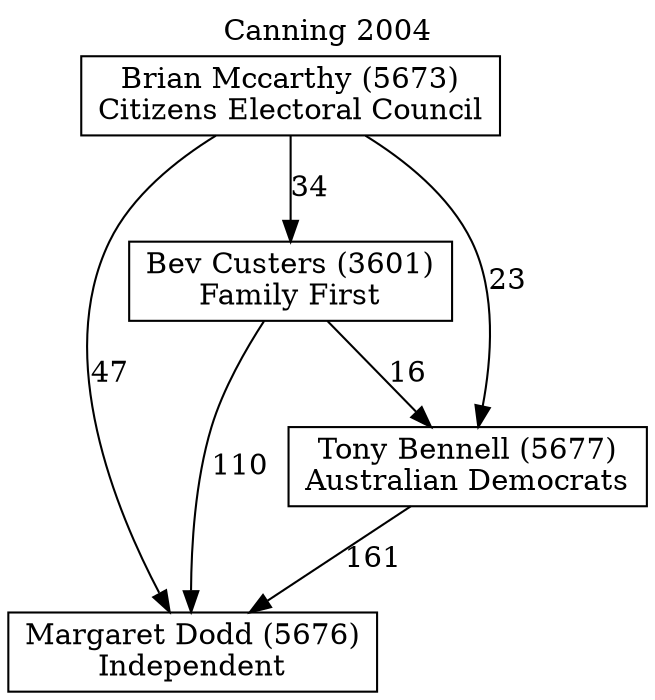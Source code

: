 // House preference flow
digraph "Margaret Dodd (5676)_Canning_2004" {
	graph [label="Canning 2004" labelloc=t mclimit=10]
	node [shape=box]
	"Bev Custers (3601)" [label="Bev Custers (3601)
Family First"]
	"Brian Mccarthy (5673)" [label="Brian Mccarthy (5673)
Citizens Electoral Council"]
	"Margaret Dodd (5676)" [label="Margaret Dodd (5676)
Independent"]
	"Tony Bennell (5677)" [label="Tony Bennell (5677)
Australian Democrats"]
	"Bev Custers (3601)" -> "Margaret Dodd (5676)" [label=110]
	"Bev Custers (3601)" -> "Tony Bennell (5677)" [label=16]
	"Brian Mccarthy (5673)" -> "Bev Custers (3601)" [label=34]
	"Brian Mccarthy (5673)" -> "Margaret Dodd (5676)" [label=47]
	"Brian Mccarthy (5673)" -> "Tony Bennell (5677)" [label=23]
	"Tony Bennell (5677)" -> "Margaret Dodd (5676)" [label=161]
}
